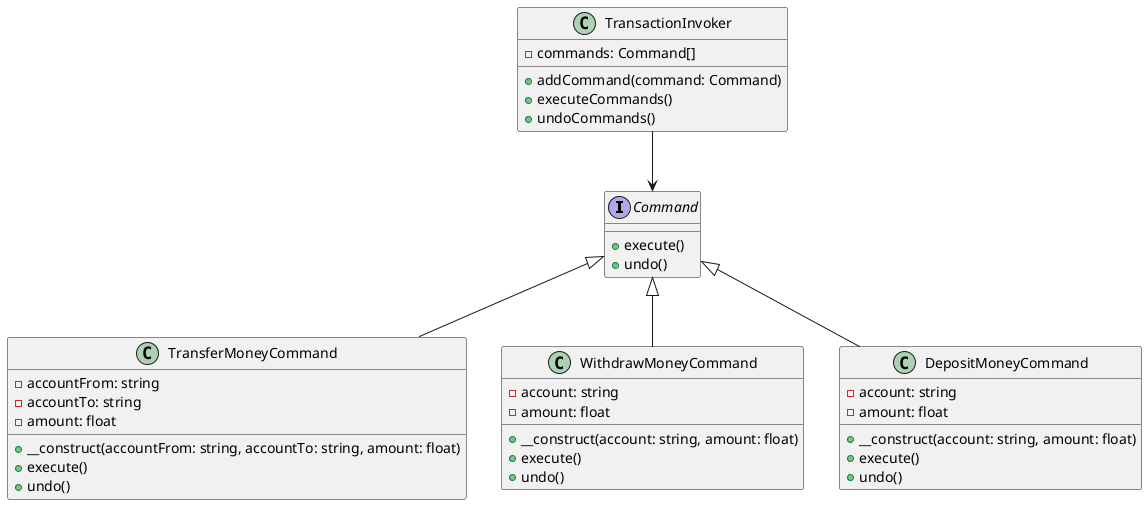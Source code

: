 @startuml

interface Command {
    +execute()
    +undo()
}

class TransferMoneyCommand {
    -accountFrom: string
    -accountTo: string
    -amount: float
    +__construct(accountFrom: string, accountTo: string, amount: float)
    +execute()
    +undo()
}

class WithdrawMoneyCommand {
    -account: string
    -amount: float
    +__construct(account: string, amount: float)
    +execute()
    +undo()
}

class DepositMoneyCommand {
    -account: string
    -amount: float
    +__construct(account: string, amount: float)
    +execute()
    +undo()
}

class TransactionInvoker {
    -commands: Command[]
    +addCommand(command: Command)
    +executeCommands()
    +undoCommands()
}

Command <|-- TransferMoneyCommand
Command <|-- WithdrawMoneyCommand
Command <|-- DepositMoneyCommand
TransactionInvoker --> Command

@enduml